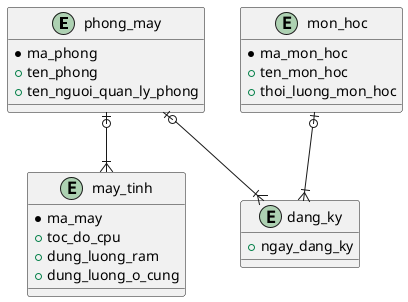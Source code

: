 @startuml

entity "phong_may" as phong_may {
	* ma_phong
	+ ten_phong
	+ ten_nguoi_quan_ly_phong
}

entity "may_tinh" as may_tinh {
	* ma_may
	+ toc_do_cpu
	+ dung_luong_ram
	+ dung_luong_o_cung
}

entity "mon_hoc" as mon_hoc {
	* ma_mon_hoc
	+ ten_mon_hoc
	+ thoi_luong_mon_hoc
}

entity "dang_ky" as dang_ky {
	+ ngay_dang_ky
}

phong_may |o--|{ may_tinh

mon_hoc |o--|{ dang_ky

phong_may |o--|{ dang_ky

@enduml